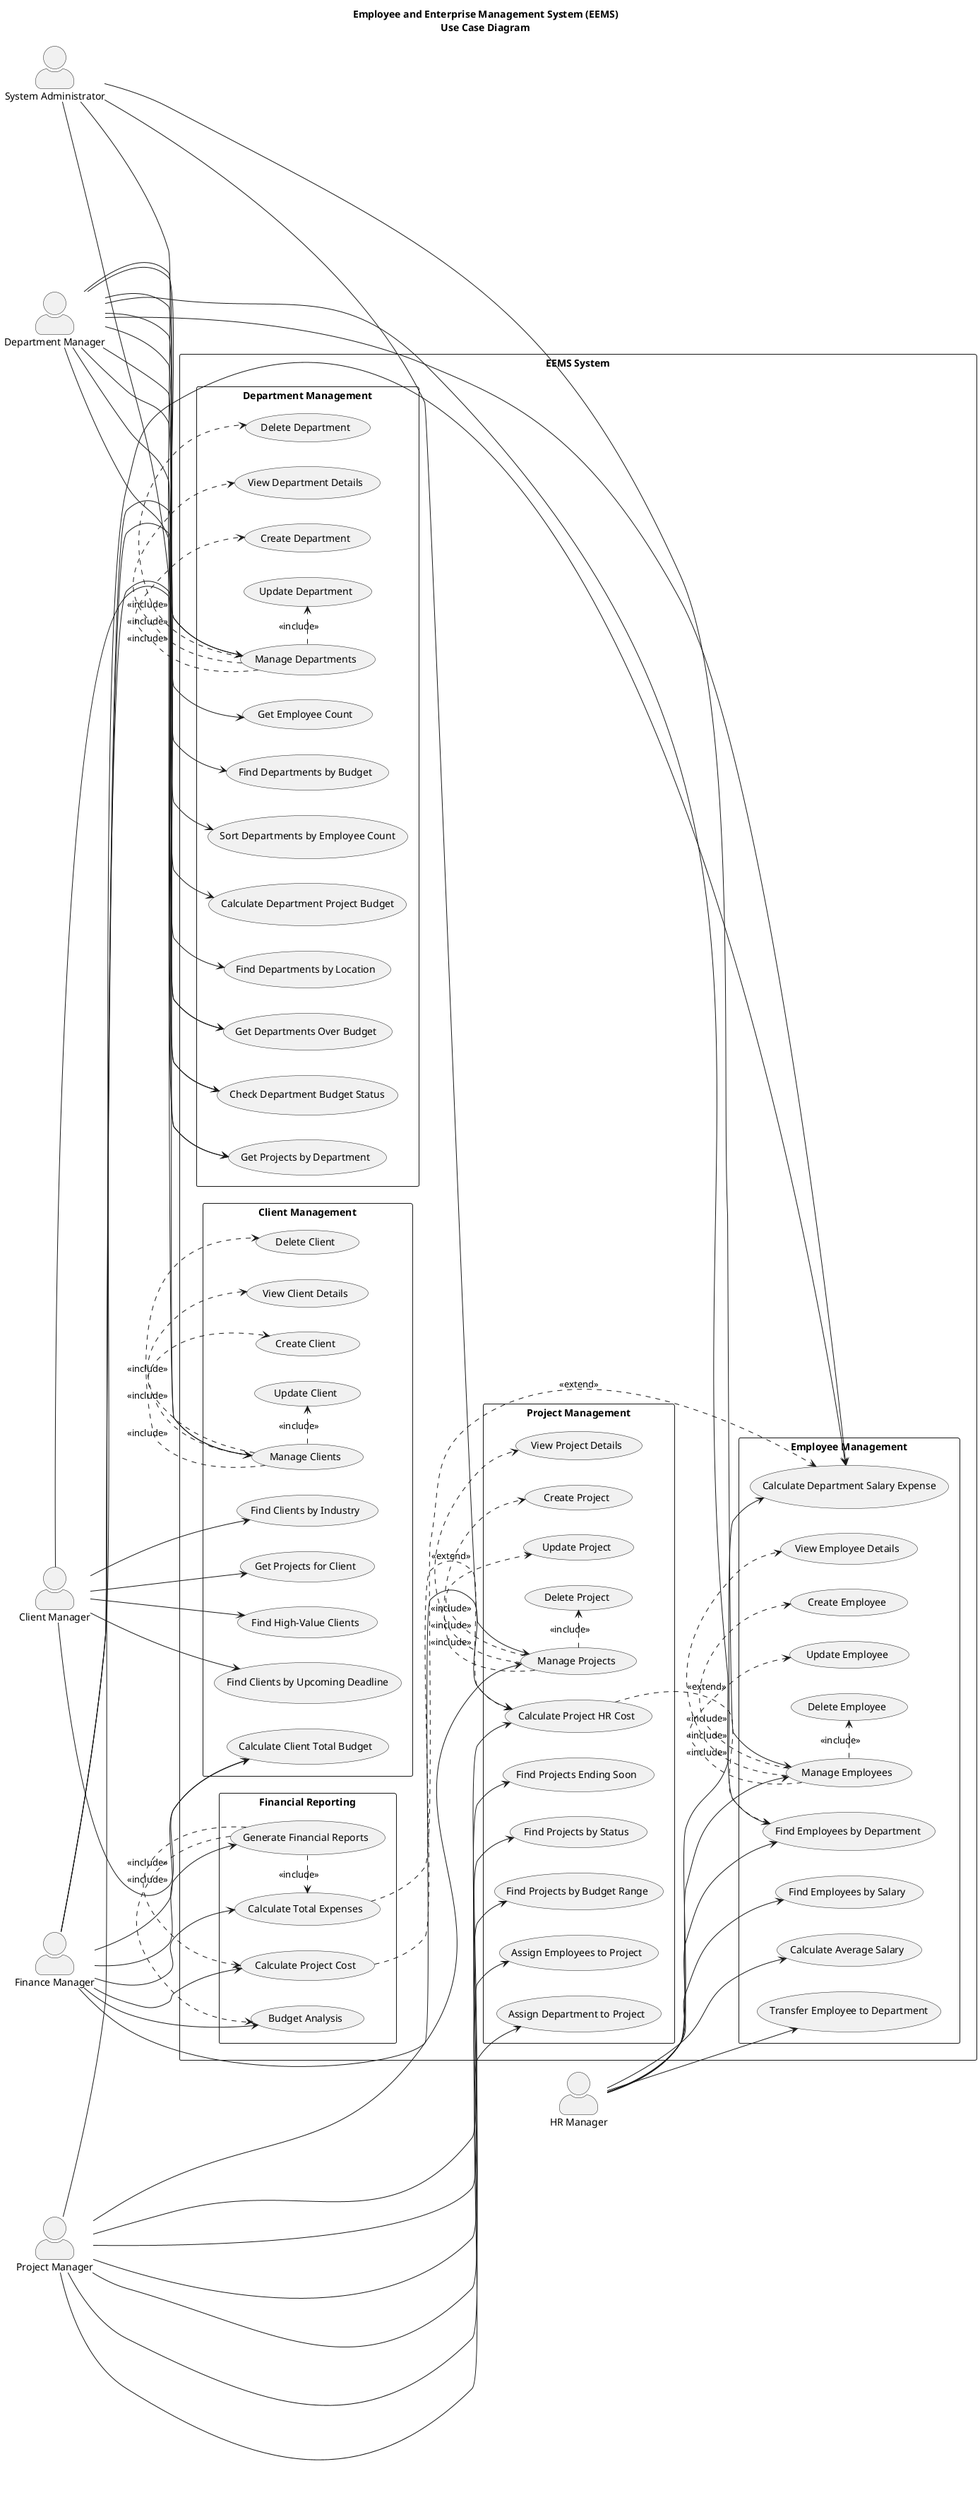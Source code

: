 @startuml EEMS_Use_Case_Diagram
title Employee and Enterprise Management System (EEMS)\nUse Case Diagram

left to right direction
skinparam actorStyle awesome
skinparam packageStyle rectangle

' Actors
actor "System Administrator" as Admin
actor "Department Manager" as DeptMgr
actor "Project Manager" as ProjMgr
actor "HR Manager" as HRMgr
actor "Finance Manager" as FinMgr
actor "Client Manager" as ClientMgr

' System boundary
rectangle "EEMS System" {

    ' Employee Management Use Cases
    package "Employee Management" {
        usecase "Manage Employees" as UC1
        usecase "Create Employee" as UC1.1
        usecase "Update Employee" as UC1.2
        usecase "Delete Employee" as UC1.3
        usecase "View Employee Details" as UC1.4
        usecase "Transfer Employee to Department" as UC2
        usecase "Find Employees by Department" as UC3
        usecase "Find Employees by Salary" as UC4
        usecase "Calculate Department Salary Expense" as UC5
        usecase "Calculate Average Salary" as UC6
    }

    ' Department Management Use Cases
    package "Department Management" {
        usecase "Manage Departments" as UC7
        usecase "Create Department" as UC7.1
        usecase "Update Department" as UC7.2
        usecase "Delete Department" as UC7.3
        usecase "View Department Details" as UC7.4
        usecase "Get Projects by Department" as UC8
        usecase "Find Departments by Location" as UC9
        usecase "Get Employee Count" as UC10
        usecase "Find Departments by Budget" as UC11
        usecase "Sort Departments by Employee Count" as UC12
        usecase "Check Department Budget Status" as UC13
        usecase "Get Departments Over Budget" as UC14
        usecase "Calculate Department Project Budget" as UC15
    }

    ' Project Management Use Cases
    package "Project Management" {
        usecase "Manage Projects" as UC16
        usecase "Create Project" as UC16.1
        usecase "Update Project" as UC16.2
        usecase "Delete Project" as UC16.3
        usecase "View Project Details" as UC16.4
        usecase "Calculate Project HR Cost" as UC17
        usecase "Find Projects Ending Soon" as UC18
        usecase "Find Projects by Status" as UC19
        usecase "Find Projects by Budget Range" as UC20
        usecase "Assign Employees to Project" as UC21
        usecase "Assign Department to Project" as UC22
    }

    ' Client Management Use Cases
    package "Client Management" {
        usecase "Manage Clients" as UC23
        usecase "Create Client" as UC23.1
        usecase "Update Client" as UC23.2
        usecase "Delete Client" as UC23.3
        usecase "View Client Details" as UC23.4
        usecase "Find Clients by Upcoming Deadline" as UC24
        usecase "Find Clients by Industry" as UC25
        usecase "Get Projects for Client" as UC26
        usecase "Calculate Client Total Budget" as UC27
        usecase "Find High-Value Clients" as UC28
    }

    ' Financial Reporting Use Cases
    package "Financial Reporting" {
        usecase "Generate Financial Reports" as UC29
        usecase "Calculate Project Cost" as UC30
        usecase "Calculate Total Expenses" as UC31
        usecase "Budget Analysis" as UC32
    }
}

' Actor Relationships with Use Cases

' System Administrator - Full Access
Admin --> UC1
Admin --> UC7
Admin --> UC16
Admin --> UC23

' HR Manager - Employee focused
HRMgr --> UC1
HRMgr --> UC2
HRMgr --> UC3
HRMgr --> UC4
HRMgr --> UC5
HRMgr --> UC6

' Department Manager - Department and Employee management
DeptMgr --> UC7
DeptMgr --> UC8
DeptMgr --> UC9
DeptMgr --> UC10
DeptMgr --> UC11
DeptMgr --> UC12
DeptMgr --> UC13
DeptMgr --> UC14
DeptMgr --> UC15
DeptMgr --> UC3
DeptMgr --> UC5

' Project Manager - Project focused
ProjMgr --> UC16
ProjMgr --> UC17
ProjMgr --> UC18
ProjMgr --> UC19
ProjMgr --> UC20
ProjMgr --> UC21
ProjMgr --> UC22
ProjMgr --> UC8

' Finance Manager - Financial and reporting
FinMgr --> UC29
FinMgr --> UC30
FinMgr --> UC31
FinMgr --> UC32
FinMgr --> UC5
FinMgr --> UC13
FinMgr --> UC14
FinMgr --> UC17
FinMgr --> UC27

' Client Manager - Client focused
ClientMgr --> UC23
ClientMgr --> UC24
ClientMgr --> UC25
ClientMgr --> UC26
ClientMgr --> UC27
ClientMgr --> UC28

' Include/Extend Relationships
UC1 .> UC1.1 : <<include>>
UC1 .> UC1.2 : <<include>>
UC1 .> UC1.3 : <<include>>
UC1 .> UC1.4 : <<include>>

UC7 .> UC7.1 : <<include>>
UC7 .> UC7.2 : <<include>>
UC7 .> UC7.3 : <<include>>
UC7 .> UC7.4 : <<include>>

UC16 .> UC16.1 : <<include>>
UC16 .> UC16.2 : <<include>>
UC16 .> UC16.3 : <<include>>
UC16 .> UC16.4 : <<include>>

UC23 .> UC23.1 : <<include>>
UC23 .> UC23.2 : <<include>>
UC23 .> UC23.3 : <<include>>
UC23 .> UC23.4 : <<include>>

UC29 .> UC30 : <<include>>
UC29 .> UC31 : <<include>>
UC29 .> UC32 : <<include>>

UC17 ..> UC3 : <<extend>>
UC30 ..> UC17 : <<extend>>
UC31 ..> UC5 : <<extend>>

@enduml

